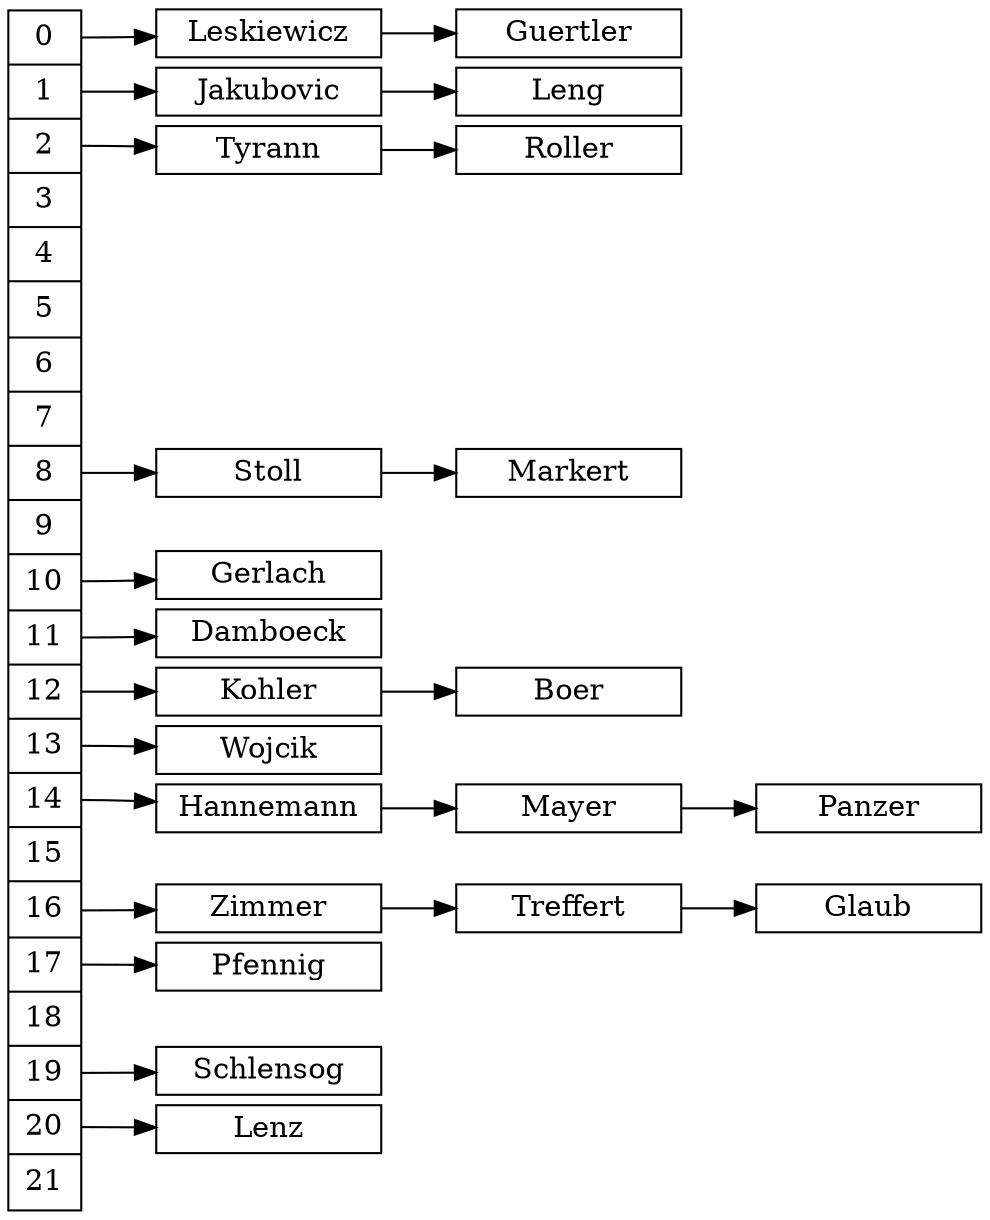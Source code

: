digraph G {
    nodesep=.05;
    rankdir=LR;
    node [shape=record, width=.1, height=.1];

    root0 [label = "<f0> 0|<f1> 1|<f2> 2|<f3> 3|<f4> 4|<f5> 5|<f6> 6|<f7> 7|<f8> 8|<f9> 9|<f10> 10|<f11> 11|<f12> 12|<f13> 13|<f14> 14|<f15> 15|<f16> 16|<f17> 17|<f18> 18|<f19> 19|<f20> 20|<f21> 21 ", height=8.0];
    node [width = 1.5];
    node0 [label = "{<n> Leskiewicz }" ];
    node1 [label = "{<n> Jakubovic }" ];
    node2 [label = "{<n> Tyrann }" ];
    node8 [label = "{<n> Stoll }"];
    node10 [label = "{<n> Gerlach }"];
    node11 [label = "{<n> Damboeck }"];
    node12 [label = "{<n> Kohler }"];
    node13 [label = "{<n> Wojcik }"];
    node14 [label = "{<n> Hannemann }"];
    node16 [label = "{<n> Zimmer}"];
    node17 [label = "{<n> Pfennig }"];
    node19 [label = "{<n> Schlensog }"];
    node20 [label = "{<n> Lenz }"];

    node0a [label = "{<n> Guertler }" ];
    node1a [label = "{<n> Leng }"];
    node2a [label = "{<n> Roller }" ];
    node8a [label = "{<n> Markert }"];
    node12a [label = "{<n> Boer }"];
    node14a [label = "{<n> Mayer }"];
    node14b [label = "{<n> Panzer }"];
    node16a [label = "{<n> Treffert }"];
    node16b [label = "{<n> Glaub }"];

    node0:n -> node0a:n;
    node1:n -> node1a:n;
    node2:n -> node2a:n;
    node8:n -> node8a:n;
    node12:n -> node12a:n;
    node14:n -> node14a:n;
    node14a:n -> node14b:n;
    node16:n -> node16a:n;
    node16a:n -> node16b:n;

    root0:f0 -> node0:n;
    root0:f1 -> node1:n;
    root0:f2 -> node2:n;
    root0:f8 -> node8:n;
    root0:f10 -> node10:n;
    root0:f11 -> node11:n;
    root0:f12 -> node12:n;
    root0:f13 -> node13:n;
    root0:f14 -> node14:n;
    root0:f16 -> node16:n;
    root0:f17 -> node17:n;
    root0:f19 -> node19:n;
    root0:f20 -> node20:n;
}